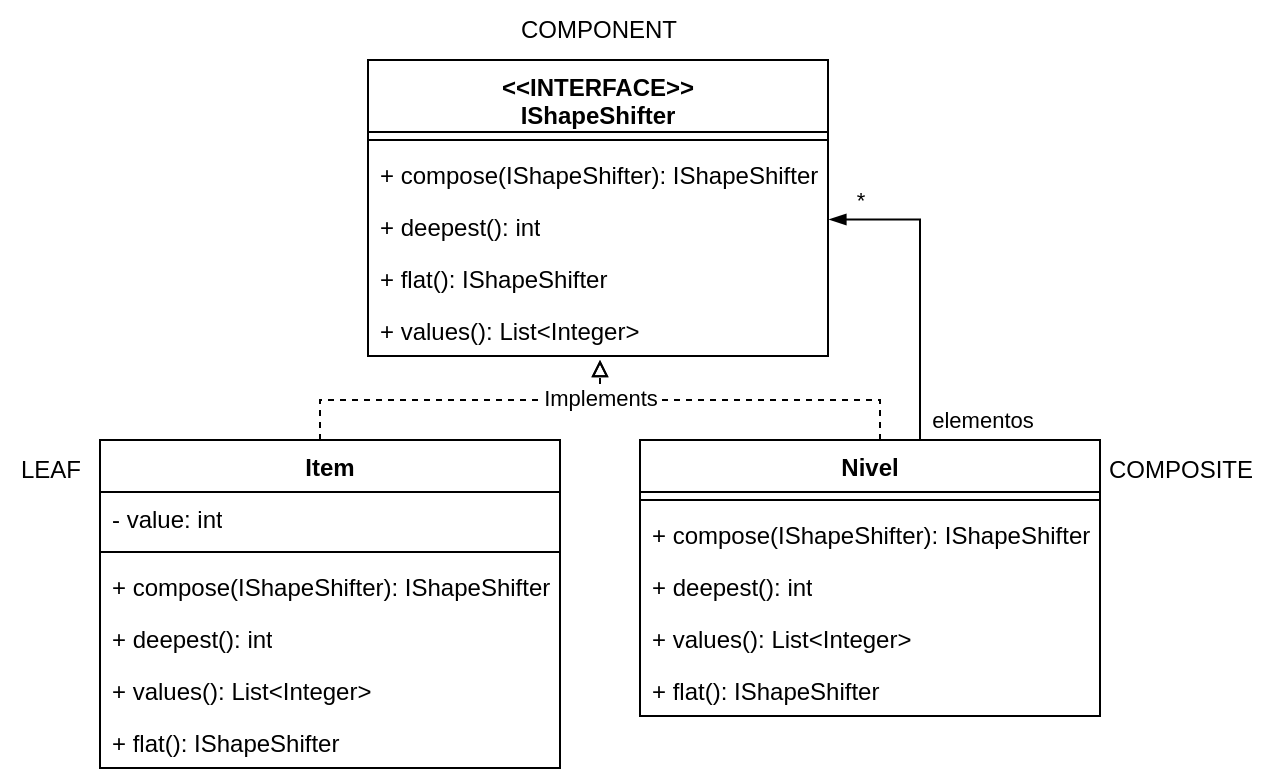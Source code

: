 <mxfile version="28.2.5">
  <diagram name="Página-1" id="2JtWKbVfCeuRTKR3XaeL">
    <mxGraphModel dx="1426" dy="777" grid="1" gridSize="10" guides="1" tooltips="1" connect="1" arrows="1" fold="1" page="1" pageScale="1" pageWidth="827" pageHeight="1169" math="0" shadow="0">
      <root>
        <mxCell id="0" />
        <mxCell id="1" parent="0" />
        <mxCell id="WwukuwWlP8gVzTD-kQ2j-5" value="&amp;lt;&amp;lt;INTERFACE&amp;gt;&amp;gt;&lt;div&gt;IShapeShifter&lt;/div&gt;" style="swimlane;fontStyle=1;align=center;verticalAlign=top;childLayout=stackLayout;horizontal=1;startSize=36;horizontalStack=0;resizeParent=1;resizeParentMax=0;resizeLast=0;collapsible=1;marginBottom=0;whiteSpace=wrap;html=1;" parent="1" vertex="1">
          <mxGeometry x="184" y="90" width="230" height="148" as="geometry" />
        </mxCell>
        <mxCell id="WwukuwWlP8gVzTD-kQ2j-7" value="" style="line;strokeWidth=1;fillColor=none;align=left;verticalAlign=middle;spacingTop=-1;spacingLeft=3;spacingRight=3;rotatable=0;labelPosition=right;points=[];portConstraint=eastwest;strokeColor=inherit;" parent="WwukuwWlP8gVzTD-kQ2j-5" vertex="1">
          <mxGeometry y="36" width="230" height="8" as="geometry" />
        </mxCell>
        <mxCell id="WwukuwWlP8gVzTD-kQ2j-8" value="+ compose(IShapeShifter): IShapeShifter" style="text;strokeColor=none;fillColor=none;align=left;verticalAlign=top;spacingLeft=4;spacingRight=4;overflow=hidden;rotatable=0;points=[[0,0.5],[1,0.5]];portConstraint=eastwest;whiteSpace=wrap;html=1;" parent="WwukuwWlP8gVzTD-kQ2j-5" vertex="1">
          <mxGeometry y="44" width="230" height="26" as="geometry" />
        </mxCell>
        <mxCell id="WwukuwWlP8gVzTD-kQ2j-13" value="+ deepest(): int" style="text;strokeColor=none;fillColor=none;align=left;verticalAlign=top;spacingLeft=4;spacingRight=4;overflow=hidden;rotatable=0;points=[[0,0.5],[1,0.5]];portConstraint=eastwest;whiteSpace=wrap;html=1;" parent="WwukuwWlP8gVzTD-kQ2j-5" vertex="1">
          <mxGeometry y="70" width="230" height="26" as="geometry" />
        </mxCell>
        <mxCell id="WwukuwWlP8gVzTD-kQ2j-14" value="+ flat(): IShapeShifter" style="text;strokeColor=none;fillColor=none;align=left;verticalAlign=top;spacingLeft=4;spacingRight=4;overflow=hidden;rotatable=0;points=[[0,0.5],[1,0.5]];portConstraint=eastwest;whiteSpace=wrap;html=1;" parent="WwukuwWlP8gVzTD-kQ2j-5" vertex="1">
          <mxGeometry y="96" width="230" height="26" as="geometry" />
        </mxCell>
        <mxCell id="WwukuwWlP8gVzTD-kQ2j-15" value="+ values(): List&amp;lt;Integer&amp;gt;" style="text;strokeColor=none;fillColor=none;align=left;verticalAlign=top;spacingLeft=4;spacingRight=4;overflow=hidden;rotatable=0;points=[[0,0.5],[1,0.5]];portConstraint=eastwest;whiteSpace=wrap;html=1;" parent="WwukuwWlP8gVzTD-kQ2j-5" vertex="1">
          <mxGeometry y="122" width="230" height="26" as="geometry" />
        </mxCell>
        <mxCell id="WwukuwWlP8gVzTD-kQ2j-27" style="edgeStyle=orthogonalEdgeStyle;rounded=0;orthogonalLoop=1;jettySize=auto;html=1;endArrow=block;endFill=0;dashed=1;" parent="1" source="WwukuwWlP8gVzTD-kQ2j-16" edge="1">
          <mxGeometry relative="1" as="geometry">
            <mxPoint x="300" y="240" as="targetPoint" />
            <Array as="points">
              <mxPoint x="160" y="260" />
              <mxPoint x="300" y="260" />
            </Array>
          </mxGeometry>
        </mxCell>
        <mxCell id="WwukuwWlP8gVzTD-kQ2j-16" value="Item" style="swimlane;fontStyle=1;align=center;verticalAlign=top;childLayout=stackLayout;horizontal=1;startSize=26;horizontalStack=0;resizeParent=1;resizeParentMax=0;resizeLast=0;collapsible=1;marginBottom=0;whiteSpace=wrap;html=1;" parent="1" vertex="1">
          <mxGeometry x="50" y="280" width="230" height="164" as="geometry" />
        </mxCell>
        <mxCell id="WwukuwWlP8gVzTD-kQ2j-38" value="- value: int" style="text;strokeColor=none;fillColor=none;align=left;verticalAlign=top;spacingLeft=4;spacingRight=4;overflow=hidden;rotatable=0;points=[[0,0.5],[1,0.5]];portConstraint=eastwest;whiteSpace=wrap;html=1;" parent="WwukuwWlP8gVzTD-kQ2j-16" vertex="1">
          <mxGeometry y="26" width="230" height="26" as="geometry" />
        </mxCell>
        <mxCell id="WwukuwWlP8gVzTD-kQ2j-18" value="" style="line;strokeWidth=1;fillColor=none;align=left;verticalAlign=middle;spacingTop=-1;spacingLeft=3;spacingRight=3;rotatable=0;labelPosition=right;points=[];portConstraint=eastwest;strokeColor=inherit;" parent="WwukuwWlP8gVzTD-kQ2j-16" vertex="1">
          <mxGeometry y="52" width="230" height="8" as="geometry" />
        </mxCell>
        <mxCell id="WwukuwWlP8gVzTD-kQ2j-34" value="+ compose(IShapeShifter): IShapeShifter" style="text;strokeColor=none;fillColor=none;align=left;verticalAlign=top;spacingLeft=4;spacingRight=4;overflow=hidden;rotatable=0;points=[[0,0.5],[1,0.5]];portConstraint=eastwest;whiteSpace=wrap;html=1;" parent="WwukuwWlP8gVzTD-kQ2j-16" vertex="1">
          <mxGeometry y="60" width="230" height="26" as="geometry" />
        </mxCell>
        <mxCell id="WwukuwWlP8gVzTD-kQ2j-35" value="+ deepest(): int" style="text;strokeColor=none;fillColor=none;align=left;verticalAlign=top;spacingLeft=4;spacingRight=4;overflow=hidden;rotatable=0;points=[[0,0.5],[1,0.5]];portConstraint=eastwest;whiteSpace=wrap;html=1;" parent="WwukuwWlP8gVzTD-kQ2j-16" vertex="1">
          <mxGeometry y="86" width="230" height="26" as="geometry" />
        </mxCell>
        <mxCell id="WwukuwWlP8gVzTD-kQ2j-37" value="+ values(): List&amp;lt;Integer&amp;gt;" style="text;strokeColor=none;fillColor=none;align=left;verticalAlign=top;spacingLeft=4;spacingRight=4;overflow=hidden;rotatable=0;points=[[0,0.5],[1,0.5]];portConstraint=eastwest;whiteSpace=wrap;html=1;" parent="WwukuwWlP8gVzTD-kQ2j-16" vertex="1">
          <mxGeometry y="112" width="230" height="26" as="geometry" />
        </mxCell>
        <mxCell id="WwukuwWlP8gVzTD-kQ2j-36" value="+ flat(): IShapeShifter" style="text;strokeColor=none;fillColor=none;align=left;verticalAlign=top;spacingLeft=4;spacingRight=4;overflow=hidden;rotatable=0;points=[[0,0.5],[1,0.5]];portConstraint=eastwest;whiteSpace=wrap;html=1;" parent="WwukuwWlP8gVzTD-kQ2j-16" vertex="1">
          <mxGeometry y="138" width="230" height="26" as="geometry" />
        </mxCell>
        <mxCell id="WwukuwWlP8gVzTD-kQ2j-28" style="edgeStyle=orthogonalEdgeStyle;rounded=0;orthogonalLoop=1;jettySize=auto;html=1;dashed=1;endArrow=block;endFill=0;" parent="1" source="WwukuwWlP8gVzTD-kQ2j-20" edge="1">
          <mxGeometry relative="1" as="geometry">
            <mxPoint x="300" y="240" as="targetPoint" />
            <Array as="points">
              <mxPoint x="440" y="260" />
              <mxPoint x="300" y="260" />
            </Array>
          </mxGeometry>
        </mxCell>
        <mxCell id="WwukuwWlP8gVzTD-kQ2j-29" value="Implements" style="edgeLabel;html=1;align=center;verticalAlign=middle;resizable=0;points=[];" parent="WwukuwWlP8gVzTD-kQ2j-28" vertex="1" connectable="0">
          <mxGeometry x="0.797" relative="1" as="geometry">
            <mxPoint as="offset" />
          </mxGeometry>
        </mxCell>
        <mxCell id="WwukuwWlP8gVzTD-kQ2j-20" value="Nivel" style="swimlane;fontStyle=1;align=center;verticalAlign=top;childLayout=stackLayout;horizontal=1;startSize=26;horizontalStack=0;resizeParent=1;resizeParentMax=0;resizeLast=0;collapsible=1;marginBottom=0;whiteSpace=wrap;html=1;" parent="1" vertex="1">
          <mxGeometry x="320" y="280" width="230" height="138" as="geometry" />
        </mxCell>
        <mxCell id="WwukuwWlP8gVzTD-kQ2j-22" value="" style="line;strokeWidth=1;fillColor=none;align=left;verticalAlign=middle;spacingTop=-1;spacingLeft=3;spacingRight=3;rotatable=0;labelPosition=right;points=[];portConstraint=eastwest;strokeColor=inherit;" parent="WwukuwWlP8gVzTD-kQ2j-20" vertex="1">
          <mxGeometry y="26" width="230" height="8" as="geometry" />
        </mxCell>
        <mxCell id="WwukuwWlP8gVzTD-kQ2j-30" value="+ compose(IShapeShifter): IShapeShifter" style="text;strokeColor=none;fillColor=none;align=left;verticalAlign=top;spacingLeft=4;spacingRight=4;overflow=hidden;rotatable=0;points=[[0,0.5],[1,0.5]];portConstraint=eastwest;whiteSpace=wrap;html=1;" parent="WwukuwWlP8gVzTD-kQ2j-20" vertex="1">
          <mxGeometry y="34" width="230" height="26" as="geometry" />
        </mxCell>
        <mxCell id="WwukuwWlP8gVzTD-kQ2j-31" value="+ deepest(): int" style="text;strokeColor=none;fillColor=none;align=left;verticalAlign=top;spacingLeft=4;spacingRight=4;overflow=hidden;rotatable=0;points=[[0,0.5],[1,0.5]];portConstraint=eastwest;whiteSpace=wrap;html=1;" parent="WwukuwWlP8gVzTD-kQ2j-20" vertex="1">
          <mxGeometry y="60" width="230" height="26" as="geometry" />
        </mxCell>
        <mxCell id="WwukuwWlP8gVzTD-kQ2j-33" value="+ values(): List&amp;lt;Integer&amp;gt;" style="text;strokeColor=none;fillColor=none;align=left;verticalAlign=top;spacingLeft=4;spacingRight=4;overflow=hidden;rotatable=0;points=[[0,0.5],[1,0.5]];portConstraint=eastwest;whiteSpace=wrap;html=1;" parent="WwukuwWlP8gVzTD-kQ2j-20" vertex="1">
          <mxGeometry y="86" width="230" height="26" as="geometry" />
        </mxCell>
        <mxCell id="WwukuwWlP8gVzTD-kQ2j-32" value="+ flat(): IShapeShifter" style="text;strokeColor=none;fillColor=none;align=left;verticalAlign=top;spacingLeft=4;spacingRight=4;overflow=hidden;rotatable=0;points=[[0,0.5],[1,0.5]];portConstraint=eastwest;whiteSpace=wrap;html=1;" parent="WwukuwWlP8gVzTD-kQ2j-20" vertex="1">
          <mxGeometry y="112" width="230" height="26" as="geometry" />
        </mxCell>
        <mxCell id="WwukuwWlP8gVzTD-kQ2j-24" style="edgeStyle=orthogonalEdgeStyle;rounded=0;orthogonalLoop=1;jettySize=auto;html=1;entryX=1.003;entryY=0.374;entryDx=0;entryDy=0;entryPerimeter=0;curved=0;endArrow=blockThin;endFill=1;" parent="1" source="WwukuwWlP8gVzTD-kQ2j-20" target="WwukuwWlP8gVzTD-kQ2j-13" edge="1">
          <mxGeometry relative="1" as="geometry">
            <Array as="points">
              <mxPoint x="460" y="170" />
            </Array>
          </mxGeometry>
        </mxCell>
        <mxCell id="WwukuwWlP8gVzTD-kQ2j-25" value="elementos" style="edgeLabel;html=1;align=center;verticalAlign=middle;resizable=0;points=[];" parent="WwukuwWlP8gVzTD-kQ2j-24" vertex="1" connectable="0">
          <mxGeometry x="0.797" y="-2" relative="1" as="geometry">
            <mxPoint x="60" y="102" as="offset" />
          </mxGeometry>
        </mxCell>
        <mxCell id="WwukuwWlP8gVzTD-kQ2j-26" value="*" style="edgeLabel;html=1;align=center;verticalAlign=middle;resizable=0;points=[];" parent="WwukuwWlP8gVzTD-kQ2j-24" vertex="1" connectable="0">
          <mxGeometry x="0.78" y="-1" relative="1" as="geometry">
            <mxPoint x="-2" y="-9" as="offset" />
          </mxGeometry>
        </mxCell>
        <mxCell id="WwukuwWlP8gVzTD-kQ2j-39" value="COMPONENT" style="text;html=1;align=center;verticalAlign=middle;resizable=0;points=[];autosize=1;strokeColor=none;fillColor=none;" parent="1" vertex="1">
          <mxGeometry x="249" y="60" width="100" height="30" as="geometry" />
        </mxCell>
        <mxCell id="WwukuwWlP8gVzTD-kQ2j-40" value="COMPOSITE" style="text;html=1;align=center;verticalAlign=middle;resizable=0;points=[];autosize=1;strokeColor=none;fillColor=none;" parent="1" vertex="1">
          <mxGeometry x="540" y="280" width="100" height="30" as="geometry" />
        </mxCell>
        <mxCell id="WwukuwWlP8gVzTD-kQ2j-41" value="LEAF" style="text;html=1;align=center;verticalAlign=middle;resizable=0;points=[];autosize=1;strokeColor=none;fillColor=none;" parent="1" vertex="1">
          <mxGeometry y="280" width="50" height="30" as="geometry" />
        </mxCell>
      </root>
    </mxGraphModel>
  </diagram>
</mxfile>
